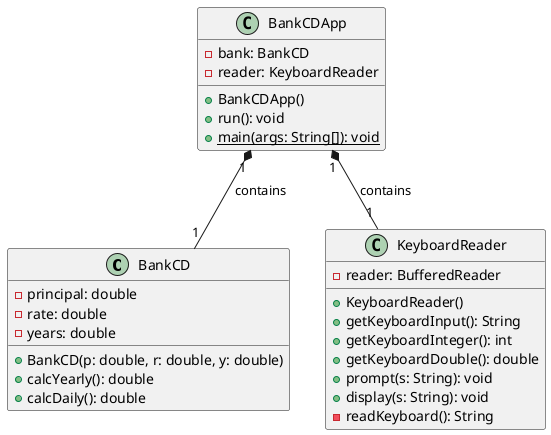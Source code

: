@startuml


class BankCD [[java:BankCD]] {
	-principal: double
	-rate: double
	-years: double
	+BankCD(p: double, r: double, y: double)
	+calcYearly(): double
	+calcDaily(): double
}


class BankCDApp [[java:BankCDApp]] {
	-bank: BankCD
	-reader: KeyboardReader
	+BankCDApp()
	+run(): void
	+{static} main(args: String[]): void
}


class KeyboardReader [[java:KeyboardReader]] {
	-reader: BufferedReader
	+KeyboardReader()
	+getKeyboardInput(): String
	+getKeyboardInteger(): int
	+getKeyboardDouble(): double
	+prompt(s: String): void
	+display(s: String): void
	-readKeyboard(): String
}

BankCDApp "1" *-- "1" BankCD : contains
BankCDApp "1" *-- "1" KeyboardReader : contains

@enduml